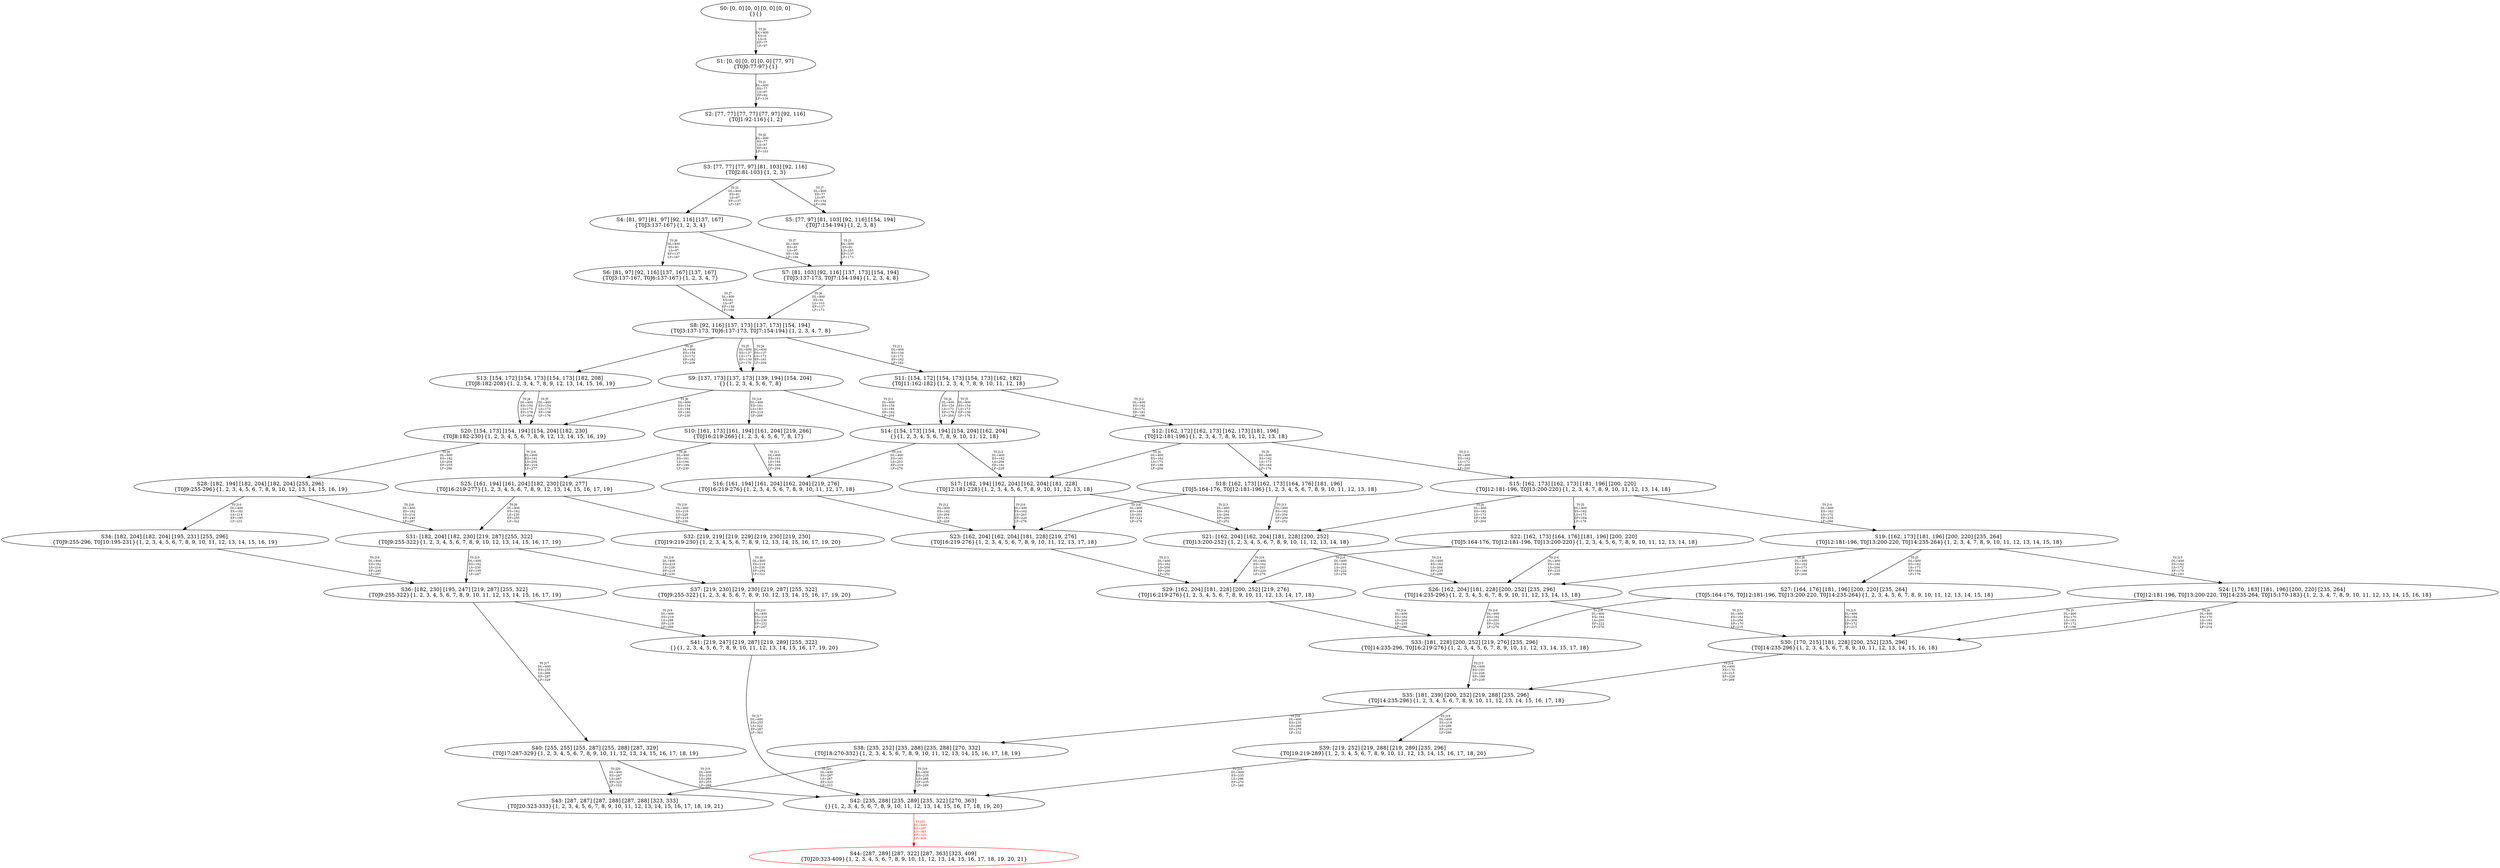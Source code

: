 digraph {
	S0[label="S0: [0, 0] [0, 0] [0, 0] [0, 0] \n{}{}"];
	S1[label="S1: [0, 0] [0, 0] [0, 0] [77, 97] \n{T0J0:77-97}{1}"];
	S2[label="S2: [77, 77] [77, 77] [77, 97] [92, 116] \n{T0J1:92-116}{1, 2}"];
	S3[label="S3: [77, 77] [77, 97] [81, 103] [92, 116] \n{T0J2:81-103}{1, 2, 3}"];
	S4[label="S4: [81, 97] [81, 97] [92, 116] [137, 167] \n{T0J3:137-167}{1, 2, 3, 4}"];
	S5[label="S5: [77, 97] [81, 103] [92, 116] [154, 194] \n{T0J7:154-194}{1, 2, 3, 8}"];
	S6[label="S6: [81, 97] [92, 116] [137, 167] [137, 167] \n{T0J3:137-167, T0J6:137-167}{1, 2, 3, 4, 7}"];
	S7[label="S7: [81, 103] [92, 116] [137, 173] [154, 194] \n{T0J3:137-173, T0J7:154-194}{1, 2, 3, 4, 8}"];
	S8[label="S8: [92, 116] [137, 173] [137, 173] [154, 194] \n{T0J3:137-173, T0J6:137-173, T0J7:154-194}{1, 2, 3, 4, 7, 8}"];
	S9[label="S9: [137, 173] [137, 173] [139, 194] [154, 204] \n{}{1, 2, 3, 4, 5, 6, 7, 8}"];
	S10[label="S10: [161, 173] [161, 194] [161, 204] [219, 266] \n{T0J16:219-266}{1, 2, 3, 4, 5, 6, 7, 8, 17}"];
	S11[label="S11: [154, 172] [154, 173] [154, 173] [162, 182] \n{T0J11:162-182}{1, 2, 3, 4, 7, 8, 9, 10, 11, 12, 18}"];
	S12[label="S12: [162, 172] [162, 173] [162, 173] [181, 196] \n{T0J12:181-196}{1, 2, 3, 4, 7, 8, 9, 10, 11, 12, 13, 18}"];
	S13[label="S13: [154, 172] [154, 173] [154, 173] [182, 208] \n{T0J8:182-208}{1, 2, 3, 4, 7, 8, 9, 12, 13, 14, 15, 16, 19}"];
	S14[label="S14: [154, 173] [154, 194] [154, 204] [162, 204] \n{}{1, 2, 3, 4, 5, 6, 7, 8, 9, 10, 11, 12, 18}"];
	S15[label="S15: [162, 173] [162, 173] [181, 196] [200, 220] \n{T0J12:181-196, T0J13:200-220}{1, 2, 3, 4, 7, 8, 9, 10, 11, 12, 13, 14, 18}"];
	S16[label="S16: [161, 194] [161, 204] [162, 204] [219, 276] \n{T0J16:219-276}{1, 2, 3, 4, 5, 6, 7, 8, 9, 10, 11, 12, 17, 18}"];
	S17[label="S17: [162, 194] [162, 204] [162, 204] [181, 228] \n{T0J12:181-228}{1, 2, 3, 4, 5, 6, 7, 8, 9, 10, 11, 12, 13, 18}"];
	S18[label="S18: [162, 173] [162, 173] [164, 176] [181, 196] \n{T0J5:164-176, T0J12:181-196}{1, 2, 3, 4, 5, 6, 7, 8, 9, 10, 11, 12, 13, 18}"];
	S19[label="S19: [162, 173] [181, 196] [200, 220] [235, 264] \n{T0J12:181-196, T0J13:200-220, T0J14:235-264}{1, 2, 3, 4, 7, 8, 9, 10, 11, 12, 13, 14, 15, 18}"];
	S20[label="S20: [154, 173] [154, 194] [154, 204] [182, 230] \n{T0J8:182-230}{1, 2, 3, 4, 5, 6, 7, 8, 9, 12, 13, 14, 15, 16, 19}"];
	S21[label="S21: [162, 204] [162, 204] [181, 228] [200, 252] \n{T0J13:200-252}{1, 2, 3, 4, 5, 6, 7, 8, 9, 10, 11, 12, 13, 14, 18}"];
	S22[label="S22: [162, 173] [164, 176] [181, 196] [200, 220] \n{T0J5:164-176, T0J12:181-196, T0J13:200-220}{1, 2, 3, 4, 5, 6, 7, 8, 9, 10, 11, 12, 13, 14, 18}"];
	S23[label="S23: [162, 204] [162, 204] [181, 228] [219, 276] \n{T0J16:219-276}{1, 2, 3, 4, 5, 6, 7, 8, 9, 10, 11, 12, 13, 17, 18}"];
	S24[label="S24: [170, 183] [181, 196] [200, 220] [235, 264] \n{T0J12:181-196, T0J13:200-220, T0J14:235-264, T0J15:170-183}{1, 2, 3, 4, 7, 8, 9, 10, 11, 12, 13, 14, 15, 16, 18}"];
	S25[label="S25: [161, 194] [161, 204] [182, 230] [219, 277] \n{T0J16:219-277}{1, 2, 3, 4, 5, 6, 7, 8, 9, 12, 13, 14, 15, 16, 17, 19}"];
	S26[label="S26: [162, 204] [181, 228] [200, 252] [235, 296] \n{T0J14:235-296}{1, 2, 3, 4, 5, 6, 7, 8, 9, 10, 11, 12, 13, 14, 15, 18}"];
	S27[label="S27: [164, 176] [181, 196] [200, 220] [235, 264] \n{T0J5:164-176, T0J12:181-196, T0J13:200-220, T0J14:235-264}{1, 2, 3, 4, 5, 6, 7, 8, 9, 10, 11, 12, 13, 14, 15, 18}"];
	S28[label="S28: [182, 194] [182, 204] [182, 204] [255, 296] \n{T0J9:255-296}{1, 2, 3, 4, 5, 6, 7, 8, 9, 10, 12, 13, 14, 15, 16, 19}"];
	S29[label="S29: [162, 204] [181, 228] [200, 252] [219, 276] \n{T0J16:219-276}{1, 2, 3, 4, 5, 6, 7, 8, 9, 10, 11, 12, 13, 14, 17, 18}"];
	S30[label="S30: [170, 215] [181, 228] [200, 252] [235, 296] \n{T0J14:235-296}{1, 2, 3, 4, 5, 6, 7, 8, 9, 10, 11, 12, 13, 14, 15, 16, 18}"];
	S31[label="S31: [182, 204] [182, 230] [219, 287] [255, 322] \n{T0J9:255-322}{1, 2, 3, 4, 5, 6, 7, 8, 9, 10, 12, 13, 14, 15, 16, 17, 19}"];
	S32[label="S32: [219, 219] [219, 229] [219, 230] [219, 230] \n{T0J19:219-230}{1, 2, 3, 4, 5, 6, 7, 8, 9, 12, 13, 14, 15, 16, 17, 19, 20}"];
	S33[label="S33: [181, 228] [200, 252] [219, 276] [235, 296] \n{T0J14:235-296, T0J16:219-276}{1, 2, 3, 4, 5, 6, 7, 8, 9, 10, 11, 12, 13, 14, 15, 17, 18}"];
	S34[label="S34: [182, 204] [182, 204] [195, 231] [255, 296] \n{T0J9:255-296, T0J10:195-231}{1, 2, 3, 4, 5, 6, 7, 8, 9, 10, 11, 12, 13, 14, 15, 16, 19}"];
	S35[label="S35: [181, 239] [200, 252] [219, 288] [235, 296] \n{T0J14:235-296}{1, 2, 3, 4, 5, 6, 7, 8, 9, 10, 11, 12, 13, 14, 15, 16, 17, 18}"];
	S36[label="S36: [182, 230] [195, 247] [219, 287] [255, 322] \n{T0J9:255-322}{1, 2, 3, 4, 5, 6, 7, 8, 9, 10, 11, 12, 13, 14, 15, 16, 17, 19}"];
	S37[label="S37: [219, 230] [219, 230] [219, 287] [255, 322] \n{T0J9:255-322}{1, 2, 3, 4, 5, 6, 7, 8, 9, 10, 12, 13, 14, 15, 16, 17, 19, 20}"];
	S38[label="S38: [235, 252] [235, 288] [235, 288] [270, 332] \n{T0J18:270-332}{1, 2, 3, 4, 5, 6, 7, 8, 9, 10, 11, 12, 13, 14, 15, 16, 17, 18, 19}"];
	S39[label="S39: [219, 252] [219, 288] [219, 289] [235, 296] \n{T0J19:219-289}{1, 2, 3, 4, 5, 6, 7, 8, 9, 10, 11, 12, 13, 14, 15, 16, 17, 18, 20}"];
	S40[label="S40: [255, 255] [255, 287] [255, 288] [287, 329] \n{T0J17:287-329}{1, 2, 3, 4, 5, 6, 7, 8, 9, 10, 11, 12, 13, 14, 15, 16, 17, 18, 19}"];
	S41[label="S41: [219, 247] [219, 287] [219, 289] [255, 322] \n{}{1, 2, 3, 4, 5, 6, 7, 8, 9, 10, 11, 12, 13, 14, 15, 16, 17, 19, 20}"];
	S42[label="S42: [235, 288] [235, 289] [235, 322] [270, 363] \n{}{1, 2, 3, 4, 5, 6, 7, 8, 9, 10, 11, 12, 13, 14, 15, 16, 17, 18, 19, 20}"];
	S43[label="S43: [287, 287] [287, 288] [287, 288] [323, 333] \n{T0J20:323-333}{1, 2, 3, 4, 5, 6, 7, 8, 9, 10, 11, 12, 13, 14, 15, 16, 17, 18, 19, 21}"];
	S44[label="S44: [287, 289] [287, 322] [287, 363] [323, 409] \n{T0J20:323-409}{1, 2, 3, 4, 5, 6, 7, 8, 9, 10, 11, 12, 13, 14, 15, 16, 17, 18, 19, 20, 21}"];
	S0 -> S1[label="T0 J0\nDL=400\nES=0\nLS=0\nEF=77\nLF=97",fontsize=8];
	S1 -> S2[label="T0 J1\nDL=400\nES=77\nLS=97\nEF=92\nLF=116",fontsize=8];
	S2 -> S3[label="T0 J2\nDL=400\nES=77\nLS=97\nEF=81\nLF=103",fontsize=8];
	S3 -> S4[label="T0 J3\nDL=400\nES=81\nLS=97\nEF=137\nLF=167",fontsize=8];
	S3 -> S5[label="T0 J7\nDL=400\nES=77\nLS=97\nEF=154\nLF=194",fontsize=8];
	S4 -> S6[label="T0 J6\nDL=400\nES=81\nLS=97\nEF=137\nLF=167",fontsize=8];
	S4 -> S7[label="T0 J7\nDL=400\nES=81\nLS=97\nEF=158\nLF=194",fontsize=8];
	S5 -> S7[label="T0 J3\nDL=400\nES=81\nLS=103\nEF=137\nLF=173",fontsize=8];
	S6 -> S8[label="T0 J7\nDL=400\nES=81\nLS=97\nEF=158\nLF=194",fontsize=8];
	S7 -> S8[label="T0 J6\nDL=400\nES=81\nLS=103\nEF=137\nLF=173",fontsize=8];
	S8 -> S9[label="T0 J4\nDL=400\nES=137\nLS=173\nEF=161\nLF=204",fontsize=8];
	S8 -> S9[label="T0 J5\nDL=400\nES=137\nLS=173\nEF=139\nLF=176",fontsize=8];
	S8 -> S13[label="T0 J8\nDL=400\nES=154\nLS=172\nEF=182\nLF=208",fontsize=8];
	S8 -> S11[label="T0 J11\nDL=400\nES=154\nLS=172\nEF=162\nLF=182",fontsize=8];
	S9 -> S20[label="T0 J8\nDL=400\nES=154\nLS=194\nEF=182\nLF=230",fontsize=8];
	S9 -> S14[label="T0 J11\nDL=400\nES=154\nLS=194\nEF=162\nLF=204",fontsize=8];
	S9 -> S10[label="T0 J16\nDL=400\nES=161\nLS=193\nEF=219\nLF=266",fontsize=8];
	S10 -> S25[label="T0 J8\nDL=400\nES=161\nLS=194\nEF=189\nLF=230",fontsize=8];
	S10 -> S16[label="T0 J11\nDL=400\nES=161\nLS=194\nEF=169\nLF=204",fontsize=8];
	S11 -> S14[label="T0 J4\nDL=400\nES=154\nLS=173\nEF=178\nLF=204",fontsize=8];
	S11 -> S14[label="T0 J5\nDL=400\nES=154\nLS=173\nEF=156\nLF=176",fontsize=8];
	S11 -> S12[label="T0 J12\nDL=400\nES=162\nLS=172\nEF=181\nLF=196",fontsize=8];
	S12 -> S17[label="T0 J4\nDL=400\nES=162\nLS=173\nEF=186\nLF=204",fontsize=8];
	S12 -> S18[label="T0 J5\nDL=400\nES=162\nLS=173\nEF=164\nLF=176",fontsize=8];
	S12 -> S15[label="T0 J13\nDL=400\nES=162\nLS=172\nEF=200\nLF=220",fontsize=8];
	S13 -> S20[label="T0 J4\nDL=400\nES=154\nLS=173\nEF=178\nLF=204",fontsize=8];
	S13 -> S20[label="T0 J5\nDL=400\nES=154\nLS=173\nEF=156\nLF=176",fontsize=8];
	S14 -> S17[label="T0 J12\nDL=400\nES=162\nLS=204\nEF=181\nLF=228",fontsize=8];
	S14 -> S16[label="T0 J16\nDL=400\nES=161\nLS=203\nEF=219\nLF=276",fontsize=8];
	S15 -> S21[label="T0 J4\nDL=400\nES=162\nLS=173\nEF=186\nLF=204",fontsize=8];
	S15 -> S22[label="T0 J5\nDL=400\nES=162\nLS=173\nEF=164\nLF=176",fontsize=8];
	S15 -> S19[label="T0 J14\nDL=400\nES=162\nLS=172\nEF=235\nLF=264",fontsize=8];
	S16 -> S23[label="T0 J12\nDL=400\nES=162\nLS=204\nEF=181\nLF=228",fontsize=8];
	S17 -> S21[label="T0 J13\nDL=400\nES=162\nLS=204\nEF=200\nLF=252",fontsize=8];
	S17 -> S23[label="T0 J16\nDL=400\nES=162\nLS=203\nEF=220\nLF=276",fontsize=8];
	S18 -> S21[label="T0 J13\nDL=400\nES=162\nLS=204\nEF=200\nLF=252",fontsize=8];
	S18 -> S23[label="T0 J16\nDL=400\nES=164\nLS=203\nEF=222\nLF=276",fontsize=8];
	S19 -> S26[label="T0 J4\nDL=400\nES=162\nLS=173\nEF=186\nLF=204",fontsize=8];
	S19 -> S27[label="T0 J5\nDL=400\nES=162\nLS=173\nEF=164\nLF=176",fontsize=8];
	S19 -> S24[label="T0 J15\nDL=400\nES=162\nLS=172\nEF=170\nLF=183",fontsize=8];
	S20 -> S28[label="T0 J9\nDL=400\nES=182\nLS=204\nEF=255\nLF=296",fontsize=8];
	S20 -> S25[label="T0 J16\nDL=400\nES=161\nLS=204\nEF=219\nLF=277",fontsize=8];
	S21 -> S26[label="T0 J14\nDL=400\nES=162\nLS=204\nEF=235\nLF=296",fontsize=8];
	S21 -> S29[label="T0 J16\nDL=400\nES=162\nLS=203\nEF=220\nLF=276",fontsize=8];
	S22 -> S26[label="T0 J14\nDL=400\nES=162\nLS=204\nEF=235\nLF=296",fontsize=8];
	S22 -> S29[label="T0 J16\nDL=400\nES=164\nLS=203\nEF=222\nLF=276",fontsize=8];
	S23 -> S29[label="T0 J13\nDL=400\nES=162\nLS=204\nEF=200\nLF=252",fontsize=8];
	S24 -> S30[label="T0 J4\nDL=400\nES=170\nLS=183\nEF=194\nLF=214",fontsize=8];
	S24 -> S30[label="T0 J5\nDL=400\nES=170\nLS=183\nEF=172\nLF=186",fontsize=8];
	S25 -> S31[label="T0 J9\nDL=400\nES=182\nLS=230\nEF=255\nLF=322",fontsize=8];
	S25 -> S32[label="T0 J19\nDL=400\nES=219\nLS=229\nEF=219\nLF=230",fontsize=8];
	S26 -> S30[label="T0 J15\nDL=400\nES=162\nLS=204\nEF=170\nLF=215",fontsize=8];
	S26 -> S33[label="T0 J16\nDL=400\nES=162\nLS=203\nEF=220\nLF=276",fontsize=8];
	S27 -> S30[label="T0 J15\nDL=400\nES=164\nLS=204\nEF=172\nLF=215",fontsize=8];
	S27 -> S33[label="T0 J16\nDL=400\nES=164\nLS=203\nEF=222\nLF=276",fontsize=8];
	S28 -> S34[label="T0 J10\nDL=400\nES=182\nLS=214\nEF=195\nLF=231",fontsize=8];
	S28 -> S31[label="T0 J16\nDL=400\nES=182\nLS=214\nEF=240\nLF=287",fontsize=8];
	S29 -> S33[label="T0 J14\nDL=400\nES=162\nLS=204\nEF=235\nLF=296",fontsize=8];
	S30 -> S35[label="T0 J16\nDL=400\nES=170\nLS=215\nEF=228\nLF=288",fontsize=8];
	S31 -> S36[label="T0 J10\nDL=400\nES=182\nLS=230\nEF=195\nLF=247",fontsize=8];
	S31 -> S37[label="T0 J19\nDL=400\nES=219\nLS=229\nEF=219\nLF=230",fontsize=8];
	S32 -> S37[label="T0 J9\nDL=400\nES=219\nLS=230\nEF=292\nLF=322",fontsize=8];
	S33 -> S35[label="T0 J15\nDL=400\nES=181\nLS=228\nEF=189\nLF=239",fontsize=8];
	S34 -> S36[label="T0 J16\nDL=400\nES=182\nLS=214\nEF=240\nLF=287",fontsize=8];
	S35 -> S38[label="T0 J18\nDL=400\nES=235\nLS=288\nEF=270\nLF=332",fontsize=8];
	S35 -> S39[label="T0 J19\nDL=400\nES=219\nLS=288\nEF=219\nLF=289",fontsize=8];
	S36 -> S40[label="T0 J17\nDL=400\nES=255\nLS=288\nEF=287\nLF=329",fontsize=8];
	S36 -> S41[label="T0 J19\nDL=400\nES=219\nLS=288\nEF=219\nLF=289",fontsize=8];
	S37 -> S41[label="T0 J10\nDL=400\nES=219\nLS=230\nEF=232\nLF=247",fontsize=8];
	S38 -> S42[label="T0 J19\nDL=400\nES=235\nLS=288\nEF=235\nLF=289",fontsize=8];
	S38 -> S43[label="T0 J20\nDL=400\nES=287\nLS=287\nEF=323\nLF=333",fontsize=8];
	S39 -> S42[label="T0 J18\nDL=400\nES=235\nLS=296\nEF=270\nLF=340",fontsize=8];
	S40 -> S42[label="T0 J19\nDL=400\nES=255\nLS=288\nEF=255\nLF=289",fontsize=8];
	S40 -> S43[label="T0 J20\nDL=400\nES=287\nLS=287\nEF=323\nLF=333",fontsize=8];
	S41 -> S42[label="T0 J17\nDL=400\nES=255\nLS=322\nEF=287\nLF=363",fontsize=8];
	S42 -> S44[label="T0 J20\nDL=400\nES=287\nLS=363\nEF=323\nLF=409",color=Red,fontcolor=Red,fontsize=8];
S44[color=Red];
}
